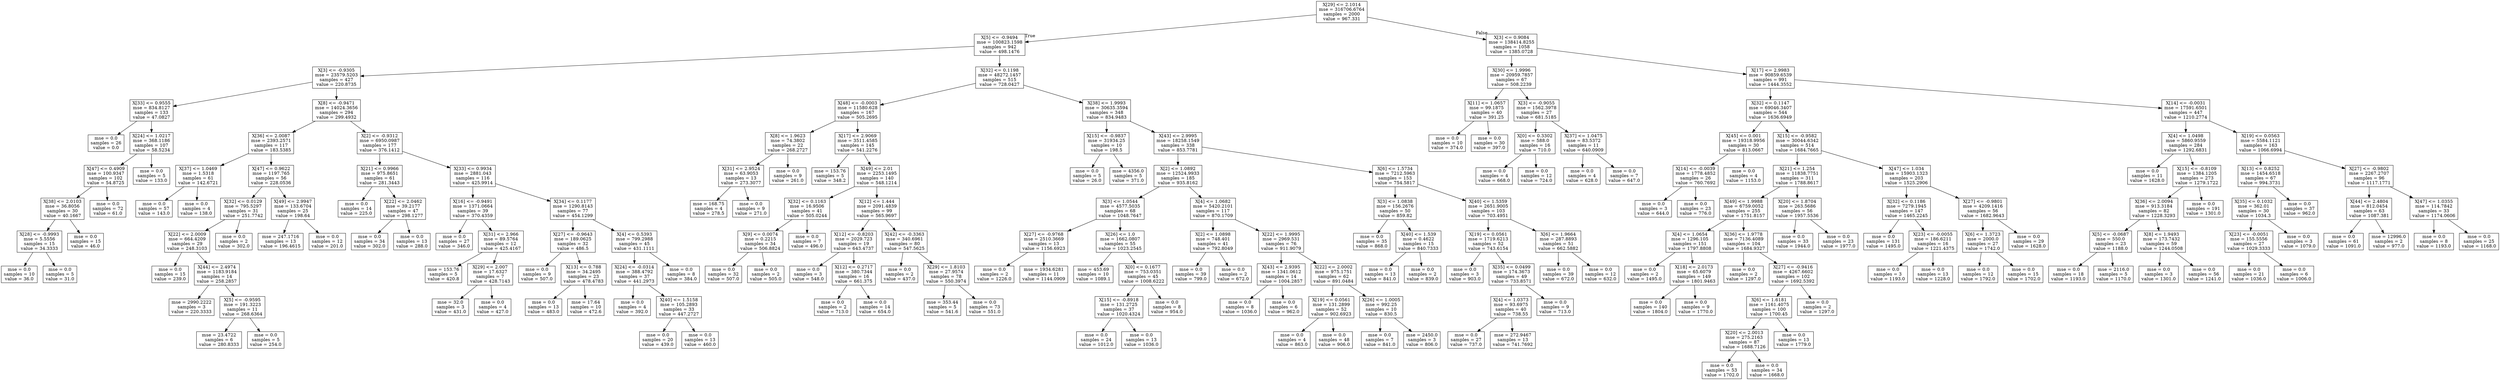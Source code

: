 digraph Tree {
node [shape=box] ;
0 [label="X[29] <= 2.1014\nmse = 316706.6764\nsamples = 2000\nvalue = 967.331"] ;
1 [label="X[5] <= -0.9494\nmse = 100823.1598\nsamples = 942\nvalue = 498.1476"] ;
0 -> 1 [labeldistance=2.5, labelangle=45, headlabel="True"] ;
2 [label="X[3] <= -0.9305\nmse = 23579.5203\nsamples = 427\nvalue = 220.8735"] ;
1 -> 2 ;
3 [label="X[33] <= 0.9555\nmse = 834.8127\nsamples = 133\nvalue = 47.0827"] ;
2 -> 3 ;
4 [label="mse = 0.0\nsamples = 26\nvalue = 0.0"] ;
3 -> 4 ;
5 [label="X[24] <= 1.0217\nmse = 368.1186\nsamples = 107\nvalue = 58.5234"] ;
3 -> 5 ;
6 [label="X[47] <= 0.4909\nmse = 100.9347\nsamples = 102\nvalue = 54.8725"] ;
5 -> 6 ;
7 [label="X[38] <= 2.0103\nmse = 36.8056\nsamples = 30\nvalue = 40.1667"] ;
6 -> 7 ;
8 [label="X[28] <= -0.9993\nmse = 5.5556\nsamples = 15\nvalue = 34.3333"] ;
7 -> 8 ;
9 [label="mse = 0.0\nsamples = 10\nvalue = 36.0"] ;
8 -> 9 ;
10 [label="mse = 0.0\nsamples = 5\nvalue = 31.0"] ;
8 -> 10 ;
11 [label="mse = 0.0\nsamples = 15\nvalue = 46.0"] ;
7 -> 11 ;
12 [label="mse = 0.0\nsamples = 72\nvalue = 61.0"] ;
6 -> 12 ;
13 [label="mse = 0.0\nsamples = 5\nvalue = 133.0"] ;
5 -> 13 ;
14 [label="X[8] <= -0.9471\nmse = 14024.3656\nsamples = 294\nvalue = 299.4932"] ;
2 -> 14 ;
15 [label="X[36] <= 2.0087\nmse = 2393.2571\nsamples = 117\nvalue = 183.5385"] ;
14 -> 15 ;
16 [label="X[37] <= 1.0469\nmse = 1.5318\nsamples = 61\nvalue = 142.6721"] ;
15 -> 16 ;
17 [label="mse = 0.0\nsamples = 57\nvalue = 143.0"] ;
16 -> 17 ;
18 [label="mse = 0.0\nsamples = 4\nvalue = 138.0"] ;
16 -> 18 ;
19 [label="X[47] <= 0.9622\nmse = 1197.765\nsamples = 56\nvalue = 228.0536"] ;
15 -> 19 ;
20 [label="X[32] <= 0.0129\nmse = 795.5297\nsamples = 31\nvalue = 251.7742"] ;
19 -> 20 ;
21 [label="X[22] <= 2.0009\nmse = 664.4209\nsamples = 29\nvalue = 248.3103"] ;
20 -> 21 ;
22 [label="mse = 0.0\nsamples = 15\nvalue = 239.0"] ;
21 -> 22 ;
23 [label="X[44] <= 2.4974\nmse = 1183.9184\nsamples = 14\nvalue = 258.2857"] ;
21 -> 23 ;
24 [label="mse = 2990.2222\nsamples = 3\nvalue = 220.3333"] ;
23 -> 24 ;
25 [label="X[5] <= -0.9595\nmse = 191.3223\nsamples = 11\nvalue = 268.6364"] ;
23 -> 25 ;
26 [label="mse = 23.4722\nsamples = 6\nvalue = 280.8333"] ;
25 -> 26 ;
27 [label="mse = 0.0\nsamples = 5\nvalue = 254.0"] ;
25 -> 27 ;
28 [label="mse = 0.0\nsamples = 2\nvalue = 302.0"] ;
20 -> 28 ;
29 [label="X[49] <= 2.9947\nmse = 133.6704\nsamples = 25\nvalue = 198.64"] ;
19 -> 29 ;
30 [label="mse = 247.1716\nsamples = 13\nvalue = 196.4615"] ;
29 -> 30 ;
31 [label="mse = 0.0\nsamples = 12\nvalue = 201.0"] ;
29 -> 31 ;
32 [label="X[2] <= -0.9312\nmse = 6950.0987\nsamples = 177\nvalue = 376.1412"] ;
14 -> 32 ;
33 [label="X[21] <= 0.9966\nmse = 975.8651\nsamples = 61\nvalue = 281.3443"] ;
32 -> 33 ;
34 [label="mse = 0.0\nsamples = 14\nvalue = 225.0"] ;
33 -> 34 ;
35 [label="X[22] <= 2.0462\nmse = 39.2177\nsamples = 47\nvalue = 298.1277"] ;
33 -> 35 ;
36 [label="mse = 0.0\nsamples = 34\nvalue = 302.0"] ;
35 -> 36 ;
37 [label="mse = 0.0\nsamples = 13\nvalue = 288.0"] ;
35 -> 37 ;
38 [label="X[33] <= 0.9934\nmse = 2881.043\nsamples = 116\nvalue = 425.9914"] ;
32 -> 38 ;
39 [label="X[16] <= -0.9491\nmse = 1371.0664\nsamples = 39\nvalue = 370.4359"] ;
38 -> 39 ;
40 [label="mse = 0.0\nsamples = 27\nvalue = 346.0"] ;
39 -> 40 ;
41 [label="X[31] <= 2.966\nmse = 89.5764\nsamples = 12\nvalue = 425.4167"] ;
39 -> 41 ;
42 [label="mse = 153.76\nsamples = 5\nvalue = 420.8"] ;
41 -> 42 ;
43 [label="X[29] <= 2.007\nmse = 17.6327\nsamples = 7\nvalue = 428.7143"] ;
41 -> 43 ;
44 [label="mse = 32.0\nsamples = 3\nvalue = 431.0"] ;
43 -> 44 ;
45 [label="mse = 0.0\nsamples = 4\nvalue = 427.0"] ;
43 -> 45 ;
46 [label="X[34] <= 0.1177\nmse = 1290.8143\nsamples = 77\nvalue = 454.1299"] ;
38 -> 46 ;
47 [label="X[27] <= -0.9643\nmse = 189.0625\nsamples = 32\nvalue = 486.5"] ;
46 -> 47 ;
48 [label="mse = 0.0\nsamples = 9\nvalue = 507.0"] ;
47 -> 48 ;
49 [label="X[13] <= 0.788\nmse = 34.2495\nsamples = 23\nvalue = 478.4783"] ;
47 -> 49 ;
50 [label="mse = 0.0\nsamples = 13\nvalue = 483.0"] ;
49 -> 50 ;
51 [label="mse = 17.64\nsamples = 10\nvalue = 472.6"] ;
49 -> 51 ;
52 [label="X[4] <= 0.5393\nmse = 799.2988\nsamples = 45\nvalue = 431.1111"] ;
46 -> 52 ;
53 [label="X[24] <= -0.0314\nmse = 388.4792\nsamples = 37\nvalue = 441.2973"] ;
52 -> 53 ;
54 [label="mse = 0.0\nsamples = 4\nvalue = 392.0"] ;
53 -> 54 ;
55 [label="X[40] <= 1.5158\nmse = 105.2893\nsamples = 33\nvalue = 447.2727"] ;
53 -> 55 ;
56 [label="mse = 0.0\nsamples = 20\nvalue = 439.0"] ;
55 -> 56 ;
57 [label="mse = 0.0\nsamples = 13\nvalue = 460.0"] ;
55 -> 57 ;
58 [label="mse = 0.0\nsamples = 8\nvalue = 384.0"] ;
52 -> 58 ;
59 [label="X[32] <= 0.1198\nmse = 48272.1457\nsamples = 515\nvalue = 728.0427"] ;
1 -> 59 ;
60 [label="X[48] <= -0.0003\nmse = 11580.628\nsamples = 167\nvalue = 505.2695"] ;
59 -> 60 ;
61 [label="X[8] <= 1.9623\nmse = 74.3802\nsamples = 22\nvalue = 268.2727"] ;
60 -> 61 ;
62 [label="X[31] <= 2.9524\nmse = 63.9053\nsamples = 13\nvalue = 273.3077"] ;
61 -> 62 ;
63 [label="mse = 168.75\nsamples = 4\nvalue = 278.5"] ;
62 -> 63 ;
64 [label="mse = 0.0\nsamples = 9\nvalue = 271.0"] ;
62 -> 64 ;
65 [label="mse = 0.0\nsamples = 9\nvalue = 261.0"] ;
61 -> 65 ;
66 [label="X[17] <= 2.9069\nmse = 3511.4585\nsamples = 145\nvalue = 541.2276"] ;
60 -> 66 ;
67 [label="mse = 153.76\nsamples = 5\nvalue = 348.2"] ;
66 -> 67 ;
68 [label="X[49] <= 2.01\nmse = 2253.1495\nsamples = 140\nvalue = 548.1214"] ;
66 -> 68 ;
69 [label="X[32] <= 0.1163\nmse = 16.9506\nsamples = 41\nvalue = 505.0244"] ;
68 -> 69 ;
70 [label="X[9] <= 0.0074\nmse = 0.2215\nsamples = 34\nvalue = 506.8824"] ;
69 -> 70 ;
71 [label="mse = 0.0\nsamples = 32\nvalue = 507.0"] ;
70 -> 71 ;
72 [label="mse = 0.0\nsamples = 2\nvalue = 505.0"] ;
70 -> 72 ;
73 [label="mse = 0.0\nsamples = 7\nvalue = 496.0"] ;
69 -> 73 ;
74 [label="X[12] <= 1.444\nmse = 2091.4839\nsamples = 99\nvalue = 565.9697"] ;
68 -> 74 ;
75 [label="X[12] <= -0.8203\nmse = 2029.723\nsamples = 19\nvalue = 643.4737"] ;
74 -> 75 ;
76 [label="mse = 0.0\nsamples = 3\nvalue = 548.0"] ;
75 -> 76 ;
77 [label="X[12] <= 0.2717\nmse = 380.7344\nsamples = 16\nvalue = 661.375"] ;
75 -> 77 ;
78 [label="mse = 0.0\nsamples = 2\nvalue = 713.0"] ;
77 -> 78 ;
79 [label="mse = 0.0\nsamples = 14\nvalue = 654.0"] ;
77 -> 79 ;
80 [label="X[42] <= -0.3363\nmse = 340.6961\nsamples = 80\nvalue = 547.5625"] ;
74 -> 80 ;
81 [label="mse = 0.0\nsamples = 2\nvalue = 437.0"] ;
80 -> 81 ;
82 [label="X[29] <= 1.8103\nmse = 27.9574\nsamples = 78\nvalue = 550.3974"] ;
80 -> 82 ;
83 [label="mse = 353.44\nsamples = 5\nvalue = 541.6"] ;
82 -> 83 ;
84 [label="mse = 0.0\nsamples = 73\nvalue = 551.0"] ;
82 -> 84 ;
85 [label="X[38] <= 1.9993\nmse = 30635.3594\nsamples = 348\nvalue = 834.9483"] ;
59 -> 85 ;
86 [label="X[15] <= -0.9837\nmse = 31934.25\nsamples = 10\nvalue = 198.5"] ;
85 -> 86 ;
87 [label="mse = 0.0\nsamples = 5\nvalue = 26.0"] ;
86 -> 87 ;
88 [label="mse = 4356.0\nsamples = 5\nvalue = 371.0"] ;
86 -> 88 ;
89 [label="X[43] <= 2.9995\nmse = 18258.1549\nsamples = 338\nvalue = 853.7781"] ;
85 -> 89 ;
90 [label="X[2] <= 1.0892\nmse = 12524.9933\nsamples = 185\nvalue = 935.8162"] ;
89 -> 90 ;
91 [label="X[3] <= 1.0544\nmse = 4577.5035\nsamples = 68\nvalue = 1048.7647"] ;
90 -> 91 ;
92 [label="X[27] <= -0.9768\nmse = 2510.3669\nsamples = 13\nvalue = 1156.6923"] ;
91 -> 92 ;
93 [label="mse = 0.0\nsamples = 2\nvalue = 1226.0"] ;
92 -> 93 ;
94 [label="mse = 1934.6281\nsamples = 11\nvalue = 1144.0909"] ;
92 -> 94 ;
95 [label="X[26] <= 1.0\nmse = 1662.0807\nsamples = 55\nvalue = 1023.2545"] ;
91 -> 95 ;
96 [label="mse = 453.69\nsamples = 10\nvalue = 1089.1"] ;
95 -> 96 ;
97 [label="X[0] <= 0.1677\nmse = 753.0351\nsamples = 45\nvalue = 1008.6222"] ;
95 -> 97 ;
98 [label="X[15] <= -0.8918\nmse = 131.2725\nsamples = 37\nvalue = 1020.4324"] ;
97 -> 98 ;
99 [label="mse = 0.0\nsamples = 24\nvalue = 1012.0"] ;
98 -> 99 ;
100 [label="mse = 0.0\nsamples = 13\nvalue = 1036.0"] ;
98 -> 100 ;
101 [label="mse = 0.0\nsamples = 8\nvalue = 954.0"] ;
97 -> 101 ;
102 [label="X[4] <= 1.0682\nmse = 5420.2101\nsamples = 117\nvalue = 870.1709"] ;
90 -> 102 ;
103 [label="X[2] <= 1.0898\nmse = 748.401\nsamples = 41\nvalue = 792.8049"] ;
102 -> 103 ;
104 [label="mse = 0.0\nsamples = 39\nvalue = 799.0"] ;
103 -> 104 ;
105 [label="mse = 0.0\nsamples = 2\nvalue = 672.0"] ;
103 -> 105 ;
106 [label="X[22] <= 1.9995\nmse = 2969.531\nsamples = 76\nvalue = 911.9079"] ;
102 -> 106 ;
107 [label="X[43] <= 2.9395\nmse = 1341.0612\nsamples = 14\nvalue = 1004.2857"] ;
106 -> 107 ;
108 [label="mse = 0.0\nsamples = 8\nvalue = 1036.0"] ;
107 -> 108 ;
109 [label="mse = 0.0\nsamples = 6\nvalue = 962.0"] ;
107 -> 109 ;
110 [label="X[22] <= 2.0002\nmse = 975.1751\nsamples = 62\nvalue = 891.0484"] ;
106 -> 110 ;
111 [label="X[19] <= 0.0561\nmse = 131.2899\nsamples = 52\nvalue = 902.6923"] ;
110 -> 111 ;
112 [label="mse = 0.0\nsamples = 4\nvalue = 863.0"] ;
111 -> 112 ;
113 [label="mse = 0.0\nsamples = 48\nvalue = 906.0"] ;
111 -> 113 ;
114 [label="X[26] <= 1.0005\nmse = 992.25\nsamples = 10\nvalue = 830.5"] ;
110 -> 114 ;
115 [label="mse = 0.0\nsamples = 7\nvalue = 841.0"] ;
114 -> 115 ;
116 [label="mse = 2450.0\nsamples = 3\nvalue = 806.0"] ;
114 -> 116 ;
117 [label="X[6] <= 1.5734\nmse = 7212.5963\nsamples = 153\nvalue = 754.5817"] ;
89 -> 117 ;
118 [label="X[3] <= 1.0838\nmse = 156.2676\nsamples = 50\nvalue = 859.82"] ;
117 -> 118 ;
119 [label="mse = 0.0\nsamples = 35\nvalue = 868.0"] ;
118 -> 119 ;
120 [label="X[40] <= 1.539\nmse = 0.4622\nsamples = 15\nvalue = 840.7333"] ;
118 -> 120 ;
121 [label="mse = 0.0\nsamples = 13\nvalue = 841.0"] ;
120 -> 121 ;
122 [label="mse = 0.0\nsamples = 2\nvalue = 839.0"] ;
120 -> 122 ;
123 [label="X[40] <= 1.5359\nmse = 2651.9005\nsamples = 103\nvalue = 703.4951"] ;
117 -> 123 ;
124 [label="X[19] <= 0.0561\nmse = 1719.6213\nsamples = 52\nvalue = 743.6154"] ;
123 -> 124 ;
125 [label="mse = 0.0\nsamples = 3\nvalue = 903.0"] ;
124 -> 125 ;
126 [label="X[35] <= 0.0499\nmse = 174.3673\nsamples = 49\nvalue = 733.8571"] ;
124 -> 126 ;
127 [label="X[4] <= 1.0373\nmse = 93.6975\nsamples = 40\nvalue = 738.55"] ;
126 -> 127 ;
128 [label="mse = 0.0\nsamples = 27\nvalue = 737.0"] ;
127 -> 128 ;
129 [label="mse = 272.9467\nsamples = 13\nvalue = 741.7692"] ;
127 -> 129 ;
130 [label="mse = 0.0\nsamples = 9\nvalue = 713.0"] ;
126 -> 130 ;
131 [label="X[6] <= 1.9664\nmse = 287.8893\nsamples = 51\nvalue = 662.5882"] ;
123 -> 131 ;
132 [label="mse = 0.0\nsamples = 39\nvalue = 672.0"] ;
131 -> 132 ;
133 [label="mse = 0.0\nsamples = 12\nvalue = 632.0"] ;
131 -> 133 ;
134 [label="X[3] <= 0.9084\nmse = 138414.8255\nsamples = 1058\nvalue = 1385.0728"] ;
0 -> 134 [labeldistance=2.5, labelangle=-45, headlabel="False"] ;
135 [label="X[30] <= 1.9996\nmse = 20959.7857\nsamples = 67\nvalue = 508.2239"] ;
134 -> 135 ;
136 [label="X[11] <= 1.0657\nmse = 99.1875\nsamples = 40\nvalue = 391.25"] ;
135 -> 136 ;
137 [label="mse = 0.0\nsamples = 10\nvalue = 374.0"] ;
136 -> 137 ;
138 [label="mse = 0.0\nsamples = 30\nvalue = 397.0"] ;
136 -> 138 ;
139 [label="X[3] <= -0.9055\nmse = 1562.3978\nsamples = 27\nvalue = 681.5185"] ;
135 -> 139 ;
140 [label="X[0] <= 0.3302\nmse = 588.0\nsamples = 16\nvalue = 710.0"] ;
139 -> 140 ;
141 [label="mse = 0.0\nsamples = 4\nvalue = 668.0"] ;
140 -> 141 ;
142 [label="mse = 0.0\nsamples = 12\nvalue = 724.0"] ;
140 -> 142 ;
143 [label="X[37] <= 1.0475\nmse = 83.5372\nsamples = 11\nvalue = 640.0909"] ;
139 -> 143 ;
144 [label="mse = 0.0\nsamples = 4\nvalue = 628.0"] ;
143 -> 144 ;
145 [label="mse = 0.0\nsamples = 7\nvalue = 647.0"] ;
143 -> 145 ;
146 [label="X[17] <= 2.9983\nmse = 90859.6539\nsamples = 991\nvalue = 1444.3552"] ;
134 -> 146 ;
147 [label="X[32] <= 0.1147\nmse = 69046.3407\nsamples = 544\nvalue = 1636.6949"] ;
146 -> 147 ;
148 [label="X[45] <= 0.001\nmse = 19318.9956\nsamples = 30\nvalue = 813.0667"] ;
147 -> 148 ;
149 [label="X[14] <= -0.0039\nmse = 1778.4852\nsamples = 26\nvalue = 760.7692"] ;
148 -> 149 ;
150 [label="mse = 0.0\nsamples = 3\nvalue = 644.0"] ;
149 -> 150 ;
151 [label="mse = 0.0\nsamples = 23\nvalue = 776.0"] ;
149 -> 151 ;
152 [label="mse = 0.0\nsamples = 4\nvalue = 1153.0"] ;
148 -> 152 ;
153 [label="X[15] <= -0.9582\nmse = 30044.6342\nsamples = 514\nvalue = 1684.7665"] ;
147 -> 153 ;
154 [label="X[21] <= 1.254\nmse = 11838.7751\nsamples = 311\nvalue = 1788.8617"] ;
153 -> 154 ;
155 [label="X[49] <= 1.9988\nmse = 6759.0052\nsamples = 255\nvalue = 1751.8157"] ;
154 -> 155 ;
156 [label="X[4] <= 1.0654\nmse = 1296.105\nsamples = 151\nvalue = 1797.8808"] ;
155 -> 156 ;
157 [label="mse = 0.0\nsamples = 2\nvalue = 1495.0"] ;
156 -> 157 ;
158 [label="X[18] <= 2.0173\nmse = 65.6079\nsamples = 149\nvalue = 1801.9463"] ;
156 -> 158 ;
159 [label="mse = 0.0\nsamples = 140\nvalue = 1804.0"] ;
158 -> 159 ;
160 [label="mse = 0.0\nsamples = 9\nvalue = 1770.0"] ;
158 -> 160 ;
161 [label="X[36] <= 1.9778\nmse = 7136.4089\nsamples = 104\nvalue = 1684.9327"] ;
155 -> 161 ;
162 [label="mse = 0.0\nsamples = 2\nvalue = 1297.0"] ;
161 -> 162 ;
163 [label="X[27] <= -0.9416\nmse = 4267.6602\nsamples = 102\nvalue = 1692.5392"] ;
161 -> 163 ;
164 [label="X[6] <= 1.6181\nmse = 1161.4075\nsamples = 100\nvalue = 1700.45"] ;
163 -> 164 ;
165 [label="X[20] <= 2.0013\nmse = 275.2163\nsamples = 87\nvalue = 1688.7126"] ;
164 -> 165 ;
166 [label="mse = 0.0\nsamples = 53\nvalue = 1702.0"] ;
165 -> 166 ;
167 [label="mse = 0.0\nsamples = 34\nvalue = 1668.0"] ;
165 -> 167 ;
168 [label="mse = 0.0\nsamples = 13\nvalue = 1779.0"] ;
164 -> 168 ;
169 [label="mse = 0.0\nsamples = 2\nvalue = 1297.0"] ;
163 -> 169 ;
170 [label="X[20] <= 1.8704\nmse = 263.5686\nsamples = 56\nvalue = 1957.5536"] ;
154 -> 170 ;
171 [label="mse = 0.0\nsamples = 33\nvalue = 1944.0"] ;
170 -> 171 ;
172 [label="mse = 0.0\nsamples = 23\nvalue = 1977.0"] ;
170 -> 172 ;
173 [label="X[47] <= 1.034\nmse = 15903.1323\nsamples = 203\nvalue = 1525.2906"] ;
153 -> 173 ;
174 [label="X[32] <= 0.1186\nmse = 7279.1945\nsamples = 147\nvalue = 1465.2245"] ;
173 -> 174 ;
175 [label="mse = 0.0\nsamples = 131\nvalue = 1495.0"] ;
174 -> 175 ;
176 [label="X[23] <= -0.0055\nmse = 186.6211\nsamples = 16\nvalue = 1221.4375"] ;
174 -> 176 ;
177 [label="mse = 0.0\nsamples = 3\nvalue = 1193.0"] ;
176 -> 177 ;
178 [label="mse = 0.0\nsamples = 13\nvalue = 1228.0"] ;
176 -> 178 ;
179 [label="X[27] <= -0.9801\nmse = 4209.1416\nsamples = 56\nvalue = 1682.9643"] ;
173 -> 179 ;
180 [label="X[6] <= 1.3723\nmse = 2000.0\nsamples = 27\nvalue = 1742.0"] ;
179 -> 180 ;
181 [label="mse = 0.0\nsamples = 12\nvalue = 1792.0"] ;
180 -> 181 ;
182 [label="mse = 0.0\nsamples = 15\nvalue = 1702.0"] ;
180 -> 182 ;
183 [label="mse = 0.0\nsamples = 29\nvalue = 1628.0"] ;
179 -> 183 ;
184 [label="X[14] <= -0.0031\nmse = 17591.6501\nsamples = 447\nvalue = 1210.2774"] ;
146 -> 184 ;
185 [label="X[4] <= 1.0498\nmse = 5860.9559\nsamples = 284\nvalue = 1292.6831"] ;
184 -> 185 ;
186 [label="mse = 0.0\nsamples = 11\nvalue = 1628.0"] ;
185 -> 186 ;
187 [label="X[15] <= -0.8109\nmse = 1384.1205\nsamples = 273\nvalue = 1279.1722"] ;
185 -> 187 ;
188 [label="X[36] <= 2.0094\nmse = 913.3184\nsamples = 82\nvalue = 1228.3293"] ;
187 -> 188 ;
189 [label="X[5] <= -0.0687\nmse = 550.0\nsamples = 23\nvalue = 1188.0"] ;
188 -> 189 ;
190 [label="mse = 0.0\nsamples = 18\nvalue = 1193.0"] ;
189 -> 190 ;
191 [label="mse = 2116.0\nsamples = 5\nvalue = 1170.0"] ;
189 -> 191 ;
192 [label="X[8] <= 1.9493\nmse = 173.7432\nsamples = 59\nvalue = 1244.0508"] ;
188 -> 192 ;
193 [label="mse = 0.0\nsamples = 3\nvalue = 1301.0"] ;
192 -> 193 ;
194 [label="mse = 0.0\nsamples = 56\nvalue = 1241.0"] ;
192 -> 194 ;
195 [label="mse = 0.0\nsamples = 191\nvalue = 1301.0"] ;
187 -> 195 ;
196 [label="X[19] <= 0.0563\nmse = 5584.1121\nsamples = 163\nvalue = 1066.6994"] ;
184 -> 196 ;
197 [label="X[13] <= 0.8252\nmse = 1454.6518\nsamples = 67\nvalue = 994.3731"] ;
196 -> 197 ;
198 [label="X[35] <= 0.1032\nmse = 362.01\nsamples = 30\nvalue = 1034.3"] ;
197 -> 198 ;
199 [label="X[23] <= -0.0051\nmse = 155.5556\nsamples = 27\nvalue = 1029.3333"] ;
198 -> 199 ;
200 [label="mse = 0.0\nsamples = 21\nvalue = 1036.0"] ;
199 -> 200 ;
201 [label="mse = 0.0\nsamples = 6\nvalue = 1006.0"] ;
199 -> 201 ;
202 [label="mse = 0.0\nsamples = 3\nvalue = 1079.0"] ;
198 -> 202 ;
203 [label="mse = 0.0\nsamples = 37\nvalue = 962.0"] ;
197 -> 203 ;
204 [label="X[27] <= -0.9802\nmse = 2267.2707\nsamples = 96\nvalue = 1117.1771"] ;
196 -> 204 ;
205 [label="X[44] <= 2.4804\nmse = 812.0454\nsamples = 63\nvalue = 1087.381"] ;
204 -> 205 ;
206 [label="mse = 0.0\nsamples = 61\nvalue = 1091.0"] ;
205 -> 206 ;
207 [label="mse = 12996.0\nsamples = 2\nvalue = 977.0"] ;
205 -> 207 ;
208 [label="X[47] <= 1.0355\nmse = 114.7842\nsamples = 33\nvalue = 1174.0606"] ;
204 -> 208 ;
209 [label="mse = 0.0\nsamples = 8\nvalue = 1193.0"] ;
208 -> 209 ;
210 [label="mse = 0.0\nsamples = 25\nvalue = 1168.0"] ;
208 -> 210 ;
}